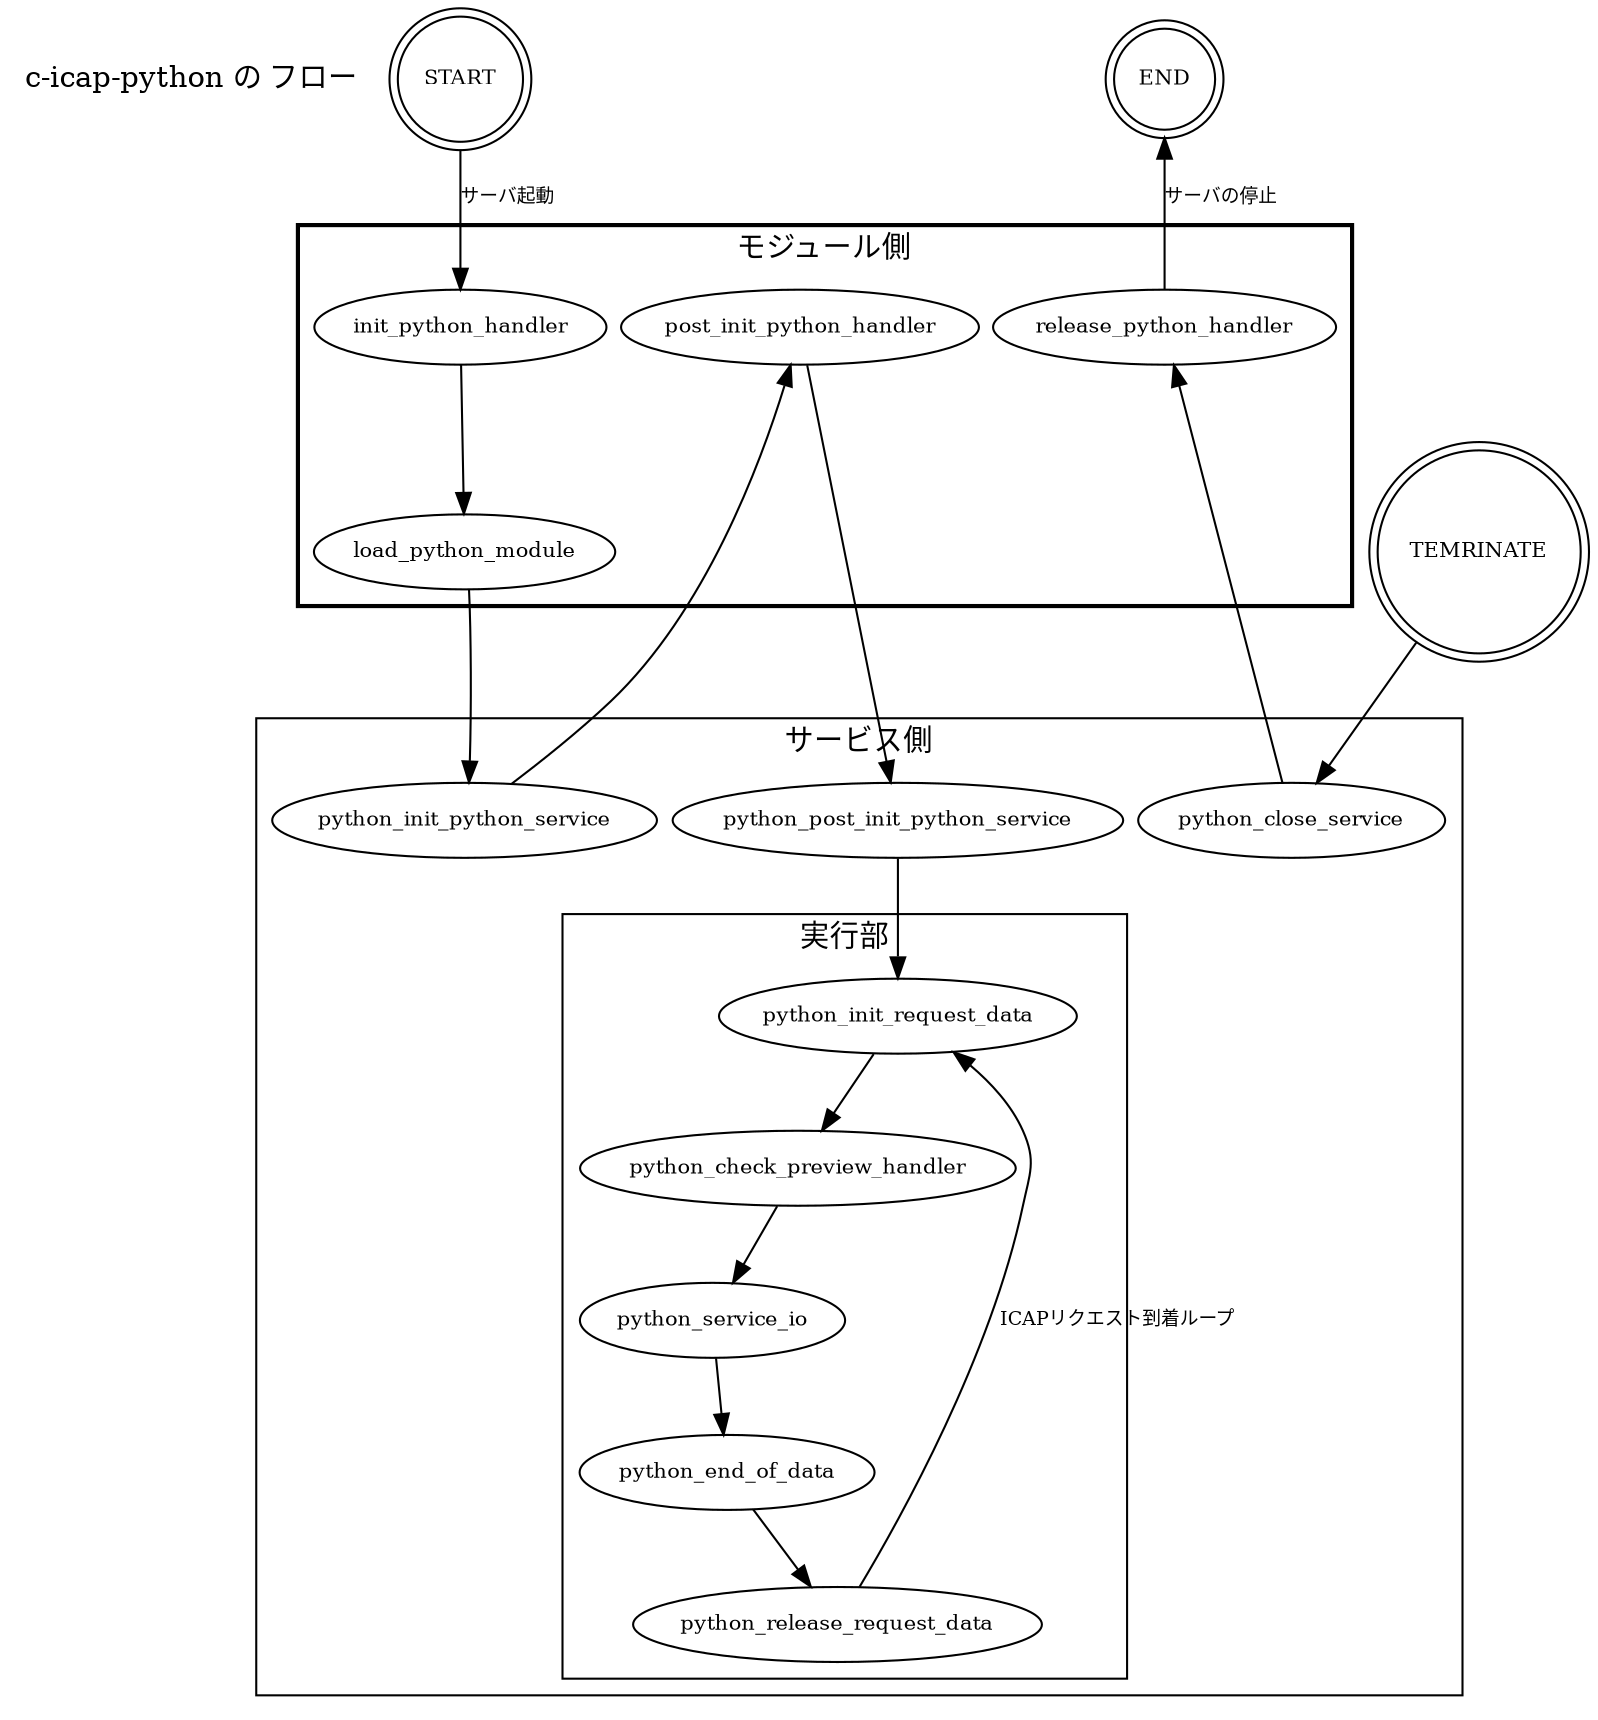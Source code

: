 /*
Graphviz - DOT language writing!
dot -Tjpg this.dot -o this.jpg
*/

digraph Diagram {
    PROFILE [label = "c-icap-python の フロー", shape=none];
    nodesep=0.1;
    //デフォルトノード
    node [fontsize=10];
    //デフォルトエッジ
    edge [fontsize=9];


    START [shape=doublecircle]

    START -> init_handler [label="サーバ起動"]

    //c-icap module.h
    subgraph clusterModuleFunctions {
        label = "モジュール側";
        style = bold;
        init_handler [label="init_python_handler"];
        load_module [label="load_python_module"];
        post_init_handler [label="post_init_python_handler"];
        release_handler [label="release_python_handler"];
    }
    //c-icap service.h
    subgraph clusterServiceFunctions {
        label = "サービス側";
        init_service [label="python_init_python_service"];
        post_init_service [label="python_post_init_python_service"];

        subgraph clusterRunningFunctions {
            label = "実行部";
            init_request_data [label="python_init_request_data"];
            check_preview_handler [label="python_check_preview_handler"];
            service_io [label="python_service_io"];
            end_of_data [label="python_end_of_data"];
            release_request_data [label="python_release_request_data"];
        }

        close_service [label="python_close_service"];
    }

    {edge[style=invis]; //透明アローで、配置を近くする
        {init_handler load_module} -> {init_service post_init_service};
    }

    subgraph clusterInitFlow {
        init_handler -> load_module;
        load_module -> init_service [label=""];
        init_service -> post_init_handler [label=""];
        post_init_handler -> post_init_service [label=""];
    }

    post_init_service -> init_request_data [label=""]

    subgraph clusterRunFlow {
        init_request_data -> check_preview_handler [label=""];
        check_preview_handler -> service_io [label=""];
        service_io -> end_of_data [label=""];
        end_of_data -> release_request_data [label=""];

        release_request_data -> init_request_data [label="ICAPリクエスト到着ループ"];//ループ
    }

    SIGTERM [shape=doublecircle, label="TEMRINATE"]

    subgraph HaltFlow {
        SIGTERM -> close_service [label=""];
        close_service -> release_handler [label=""];
    }

    END [shape=doublecircle];

    release_handler -> END [label="サーバの停止"];

    { rank=same; START END } //配置を一緒の階層にする

}

